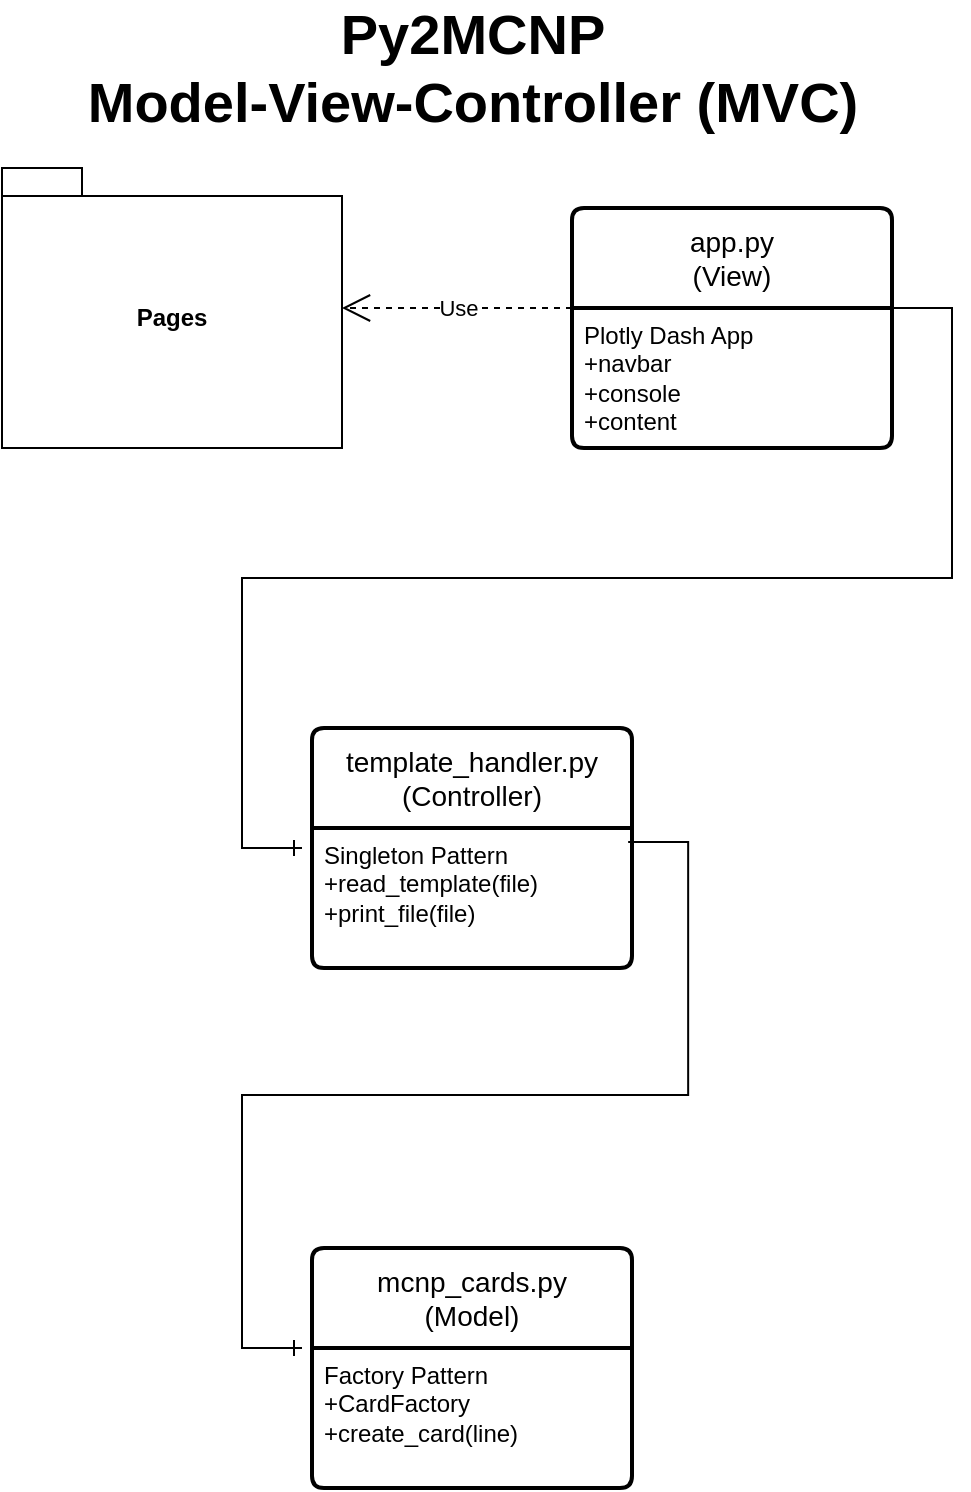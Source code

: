 <mxfile version="21.4.0" type="device">
  <diagram id="R2lEEEUBdFMjLlhIrx00" name="Page-1">
    <mxGraphModel dx="1434" dy="764" grid="1" gridSize="10" guides="1" tooltips="1" connect="1" arrows="1" fold="1" page="1" pageScale="1" pageWidth="850" pageHeight="1100" math="0" shadow="0" extFonts="Permanent Marker^https://fonts.googleapis.com/css?family=Permanent+Marker">
      <root>
        <mxCell id="0" />
        <mxCell id="1" parent="0" />
        <mxCell id="fxwZcj2PUqoYgcduFll7-1" value="app.py&lt;br&gt;(View)" style="swimlane;childLayout=stackLayout;horizontal=1;startSize=50;horizontalStack=0;rounded=1;fontSize=14;fontStyle=0;strokeWidth=2;resizeParent=0;resizeLast=1;shadow=0;dashed=0;align=center;arcSize=4;whiteSpace=wrap;html=1;" parent="1" vertex="1">
          <mxGeometry x="475" y="140" width="160" height="120" as="geometry">
            <mxRectangle x="345" y="200" width="80" height="50" as="alternateBounds" />
          </mxGeometry>
        </mxCell>
        <mxCell id="fxwZcj2PUqoYgcduFll7-2" value="Plotly Dash App&lt;br&gt;+navbar&lt;br&gt;+console&lt;br&gt;+content" style="align=left;strokeColor=none;fillColor=none;spacingLeft=4;fontSize=12;verticalAlign=top;resizable=0;rotatable=0;part=1;html=1;" parent="fxwZcj2PUqoYgcduFll7-1" vertex="1">
          <mxGeometry y="50" width="160" height="70" as="geometry" />
        </mxCell>
        <mxCell id="fxwZcj2PUqoYgcduFll7-3" value="template_handler.py&lt;br&gt;(Controller)" style="swimlane;childLayout=stackLayout;horizontal=1;startSize=50;horizontalStack=0;rounded=1;fontSize=14;fontStyle=0;strokeWidth=2;resizeParent=0;resizeLast=1;shadow=0;dashed=0;align=center;arcSize=4;whiteSpace=wrap;html=1;" parent="1" vertex="1">
          <mxGeometry x="345" y="400" width="160" height="120" as="geometry" />
        </mxCell>
        <mxCell id="fxwZcj2PUqoYgcduFll7-8" value="" style="edgeStyle=entityRelationEdgeStyle;fontSize=12;html=1;endArrow=ERone;endFill=1;rounded=0;exitX=0.988;exitY=0.1;exitDx=0;exitDy=0;exitPerimeter=0;" parent="fxwZcj2PUqoYgcduFll7-3" source="fxwZcj2PUqoYgcduFll7-4" edge="1">
          <mxGeometry width="100" height="100" relative="1" as="geometry">
            <mxPoint x="-95" y="60" as="sourcePoint" />
            <mxPoint x="-5" y="310" as="targetPoint" />
          </mxGeometry>
        </mxCell>
        <mxCell id="fxwZcj2PUqoYgcduFll7-4" value="Singleton Pattern&lt;br&gt;+read_template(file)&lt;br&gt;+print_file(file)" style="align=left;strokeColor=none;fillColor=none;spacingLeft=4;fontSize=12;verticalAlign=top;resizable=0;rotatable=0;part=1;html=1;" parent="fxwZcj2PUqoYgcduFll7-3" vertex="1">
          <mxGeometry y="50" width="160" height="70" as="geometry" />
        </mxCell>
        <mxCell id="fxwZcj2PUqoYgcduFll7-5" value="mcnp_cards.py&lt;br&gt;(Model)" style="swimlane;childLayout=stackLayout;horizontal=1;startSize=50;horizontalStack=0;rounded=1;fontSize=14;fontStyle=0;strokeWidth=2;resizeParent=0;resizeLast=1;shadow=0;dashed=0;align=center;arcSize=4;whiteSpace=wrap;html=1;" parent="1" vertex="1">
          <mxGeometry x="345" y="660" width="160" height="120" as="geometry" />
        </mxCell>
        <mxCell id="fxwZcj2PUqoYgcduFll7-6" value="Factory Pattern&lt;br&gt;+CardFactory&lt;br&gt;+create_card(line)" style="align=left;strokeColor=none;fillColor=none;spacingLeft=4;fontSize=12;verticalAlign=top;resizable=0;rotatable=0;part=1;html=1;" parent="fxwZcj2PUqoYgcduFll7-5" vertex="1">
          <mxGeometry y="50" width="160" height="70" as="geometry" />
        </mxCell>
        <mxCell id="fxwZcj2PUqoYgcduFll7-9" value="" style="edgeStyle=entityRelationEdgeStyle;fontSize=12;html=1;endArrow=ERone;endFill=1;rounded=0;exitX=1;exitY=0;exitDx=0;exitDy=0;" parent="1" source="fxwZcj2PUqoYgcduFll7-2" edge="1">
          <mxGeometry width="100" height="100" relative="1" as="geometry">
            <mxPoint x="300" y="330" as="sourcePoint" />
            <mxPoint x="340" y="460" as="targetPoint" />
          </mxGeometry>
        </mxCell>
        <mxCell id="fxwZcj2PUqoYgcduFll7-10" value="Py2MCNP&lt;br style=&quot;font-size: 28px;&quot;&gt;Model-View-Controller (MVC)" style="text;strokeColor=none;fillColor=none;html=1;fontSize=28;fontStyle=1;verticalAlign=middle;align=center;" parent="1" vertex="1">
          <mxGeometry x="375" y="50" width="100" height="40" as="geometry" />
        </mxCell>
        <mxCell id="gKgYqYxnh0k2pv6W-GKP-1" value="Pages" style="shape=folder;fontStyle=1;spacingTop=10;tabWidth=40;tabHeight=14;tabPosition=left;html=1;whiteSpace=wrap;" vertex="1" parent="1">
          <mxGeometry x="190" y="120" width="170" height="140" as="geometry" />
        </mxCell>
        <mxCell id="gKgYqYxnh0k2pv6W-GKP-3" value="Use" style="endArrow=open;endSize=12;dashed=1;html=1;rounded=0;exitX=0;exitY=0;exitDx=0;exitDy=0;" edge="1" parent="1" source="fxwZcj2PUqoYgcduFll7-2" target="gKgYqYxnh0k2pv6W-GKP-1">
          <mxGeometry width="160" relative="1" as="geometry">
            <mxPoint x="340" y="195" as="sourcePoint" />
            <mxPoint x="244" y="200" as="targetPoint" />
          </mxGeometry>
        </mxCell>
      </root>
    </mxGraphModel>
  </diagram>
</mxfile>

